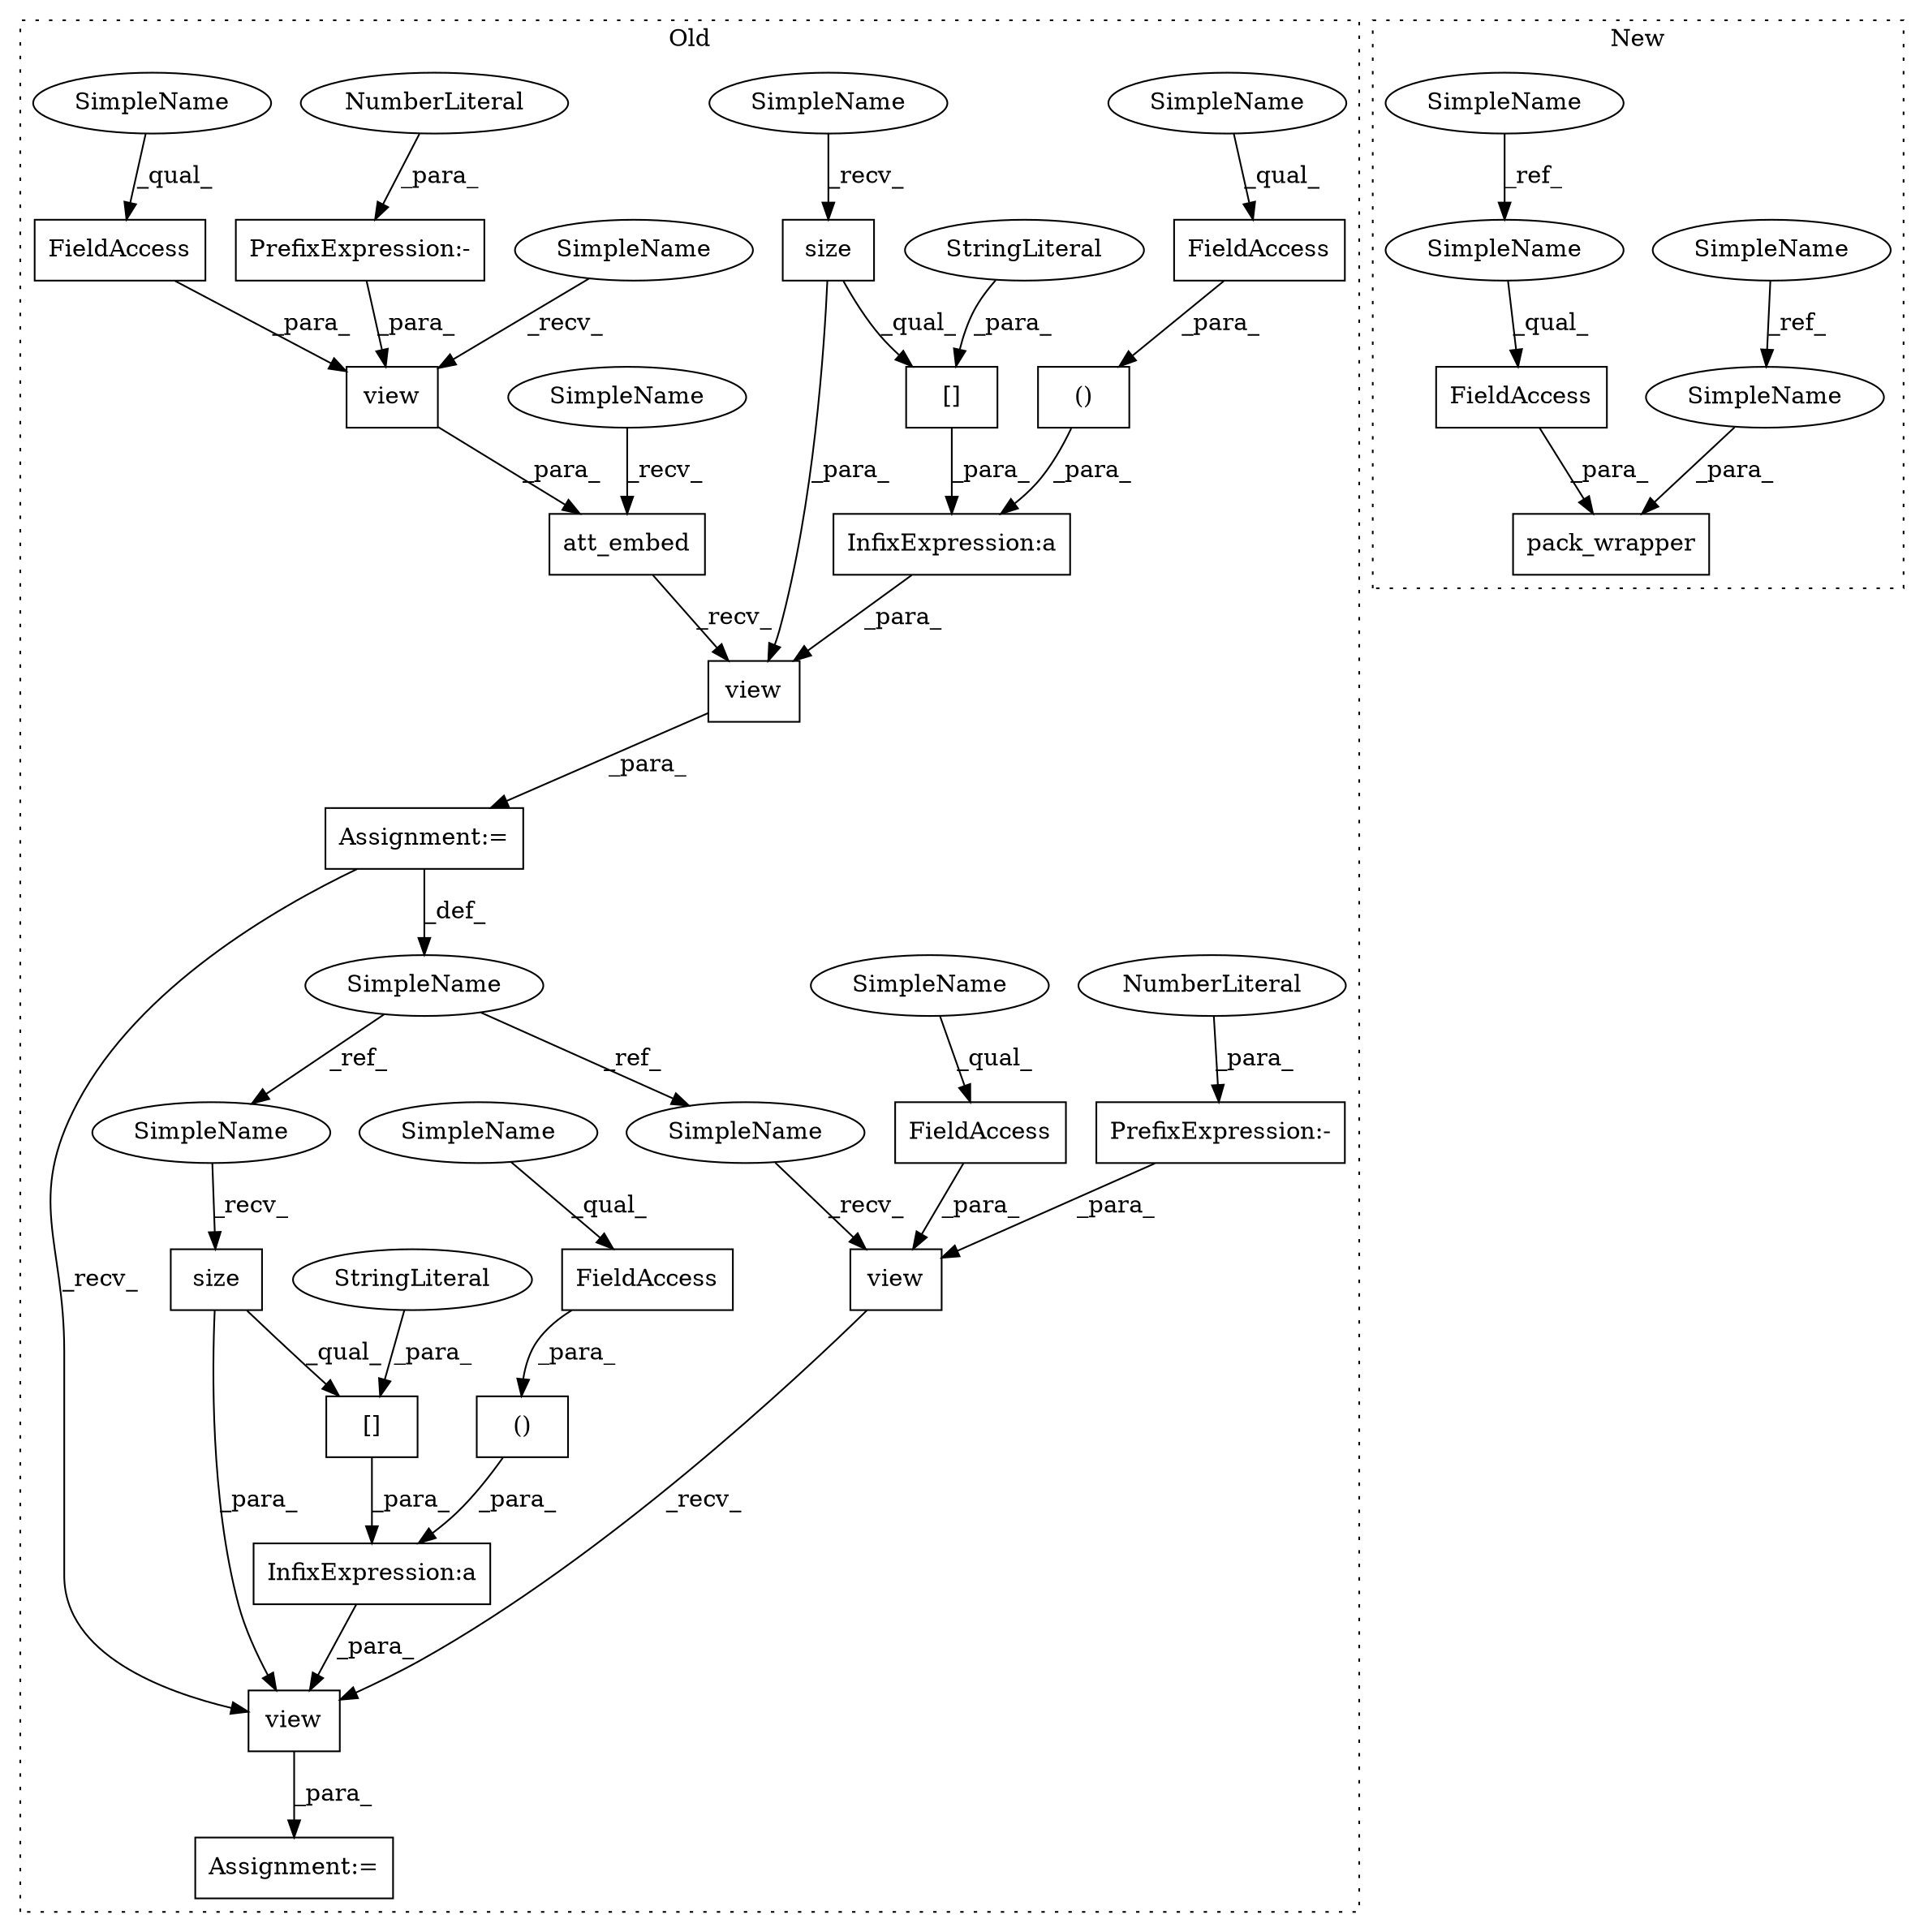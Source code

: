 digraph G {
subgraph cluster0 {
1 [label="()" a="106" s="5011" l="37" shape="box"];
3 [label="InfixExpression:a" a="27" s="5185" l="8" shape="box"];
4 [label="()" a="106" s="5193" l="41" shape="box"];
5 [label="InfixExpression:a" a="27" s="5003" l="8" shape="box"];
6 [label="[]" a="2" s="5149,5184" l="17,1" shape="box"];
7 [label="PrefixExpression:-" a="38" s="4912" l="1" shape="box"];
8 [label="[]" a="2" s="4967,5002" l="17,1" shape="box"];
9 [label="NumberLiteral" a="34" s="4913" l="1" shape="ellipse"];
10 [label="StringLiteral" a="45" s="4984" l="18" shape="ellipse"];
11 [label="StringLiteral" a="45" s="5166" l="18" shape="ellipse"];
12 [label="view" a="32" s="4962,5048" l="5,2" shape="box"];
13 [label="size" a="32" s="4977" l="6" shape="box"];
14 [label="view" a="32" s="5091,5112" l="5,1" shape="box"];
15 [label="PrefixExpression:-" a="38" s="5096" l="1" shape="box"];
16 [label="NumberLiteral" a="34" s="5097" l="1" shape="ellipse"];
17 [label="view" a="32" s="5144,5234" l="5,2" shape="box"];
18 [label="FieldAccess" a="22" s="5099" l="13" shape="box"];
19 [label="view" a="32" s="4907,4933" l="5,1" shape="box"];
20 [label="FieldAccess" a="22" s="4915" l="18" shape="box"];
21 [label="FieldAccess" a="22" s="5035" l="13" shape="box"];
23 [label="FieldAccess" a="22" s="5217" l="17" shape="box"];
24 [label="att_embed" a="32" s="4887,4934" l="10,1" shape="box"];
25 [label="Assignment:=" a="7" s="4950" l="1" shape="box"];
27 [label="size" a="32" s="5159" l="6" shape="box"];
29 [label="SimpleName" a="42" s="4941" l="9" shape="ellipse"];
30 [label="Assignment:=" a="7" s="5131" l="1" shape="box"];
32 [label="SimpleName" a="42" s="4967" l="9" shape="ellipse"];
33 [label="SimpleName" a="42" s="4897" l="9" shape="ellipse"];
35 [label="SimpleName" a="42" s="5099" l="4" shape="ellipse"];
36 [label="SimpleName" a="42" s="5035" l="4" shape="ellipse"];
37 [label="SimpleName" a="42" s="4915" l="4" shape="ellipse"];
38 [label="SimpleName" a="42" s="5217" l="4" shape="ellipse"];
39 [label="SimpleName" a="42" s="4882" l="4" shape="ellipse"];
40 [label="SimpleName" a="42" s="5149" l="9" shape="ellipse"];
41 [label="SimpleName" a="42" s="5081" l="9" shape="ellipse"];
label = "Old";
style="dotted";
}
subgraph cluster1 {
2 [label="pack_wrapper" a="32" s="5103,5150" l="13,1" shape="box"];
22 [label="FieldAccess" a="22" s="5116" l="14" shape="box"];
26 [label="SimpleName" a="42" s="4798" l="9" shape="ellipse"];
28 [label="SimpleName" a="42" s="4548" l="4" shape="ellipse"];
31 [label="SimpleName" a="42" s="5131" l="9" shape="ellipse"];
34 [label="SimpleName" a="42" s="5116" l="4" shape="ellipse"];
label = "New";
style="dotted";
}
1 -> 5 [label="_para_"];
3 -> 17 [label="_para_"];
4 -> 3 [label="_para_"];
5 -> 12 [label="_para_"];
6 -> 3 [label="_para_"];
7 -> 19 [label="_para_"];
8 -> 5 [label="_para_"];
9 -> 7 [label="_para_"];
10 -> 8 [label="_para_"];
11 -> 6 [label="_para_"];
12 -> 25 [label="_para_"];
13 -> 8 [label="_qual_"];
13 -> 12 [label="_para_"];
14 -> 17 [label="_recv_"];
15 -> 14 [label="_para_"];
16 -> 15 [label="_para_"];
17 -> 30 [label="_para_"];
18 -> 14 [label="_para_"];
19 -> 24 [label="_para_"];
20 -> 19 [label="_para_"];
21 -> 1 [label="_para_"];
22 -> 2 [label="_para_"];
23 -> 4 [label="_para_"];
24 -> 12 [label="_recv_"];
25 -> 29 [label="_def_"];
25 -> 17 [label="_recv_"];
26 -> 31 [label="_ref_"];
27 -> 6 [label="_qual_"];
27 -> 17 [label="_para_"];
28 -> 34 [label="_ref_"];
29 -> 41 [label="_ref_"];
29 -> 40 [label="_ref_"];
31 -> 2 [label="_para_"];
32 -> 13 [label="_recv_"];
33 -> 19 [label="_recv_"];
34 -> 22 [label="_qual_"];
35 -> 18 [label="_qual_"];
36 -> 21 [label="_qual_"];
37 -> 20 [label="_qual_"];
38 -> 23 [label="_qual_"];
39 -> 24 [label="_recv_"];
40 -> 27 [label="_recv_"];
41 -> 14 [label="_recv_"];
}